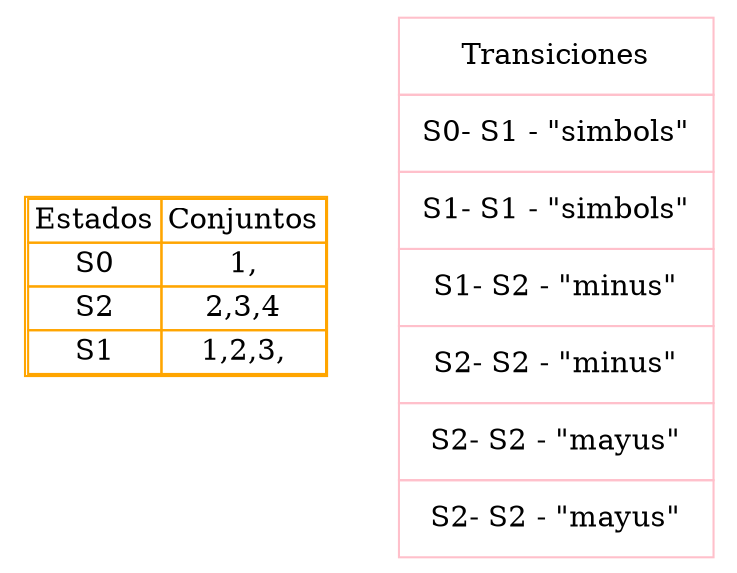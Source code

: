 digraph G{
tbl [
shape=plaintext
label=<
<table color='orange' cellspacing='0'>
<tr><td>Estados</td><td>Conjuntos</td></tr>
<tr><td>S0</td><td>1,</td></tr>
<tr><td>S2</td><td>2,3,4</td></tr>
<tr><td>S1</td><td>1,2,3,</td></tr>
</table>
>];
tb2 [
shape=plaintext
label=<
 <table color='pink' border='0' cellborder='1' cellpadding='10' cellspacing='0'>
<tr><td>Transiciones</td></tr>
<tr><td>S0- S1 - "simbols"</td></tr>
<tr><td>S1- S1 - "simbols"</td></tr>
<tr><td>S1- S2 - "minus"</td></tr>
<tr><td>S2- S2 - "minus"</td></tr>
<tr><td>S2- S2 - "mayus"</td></tr>
<tr><td>S2- S2 - "mayus"</td></tr>
</table>
>];
}
